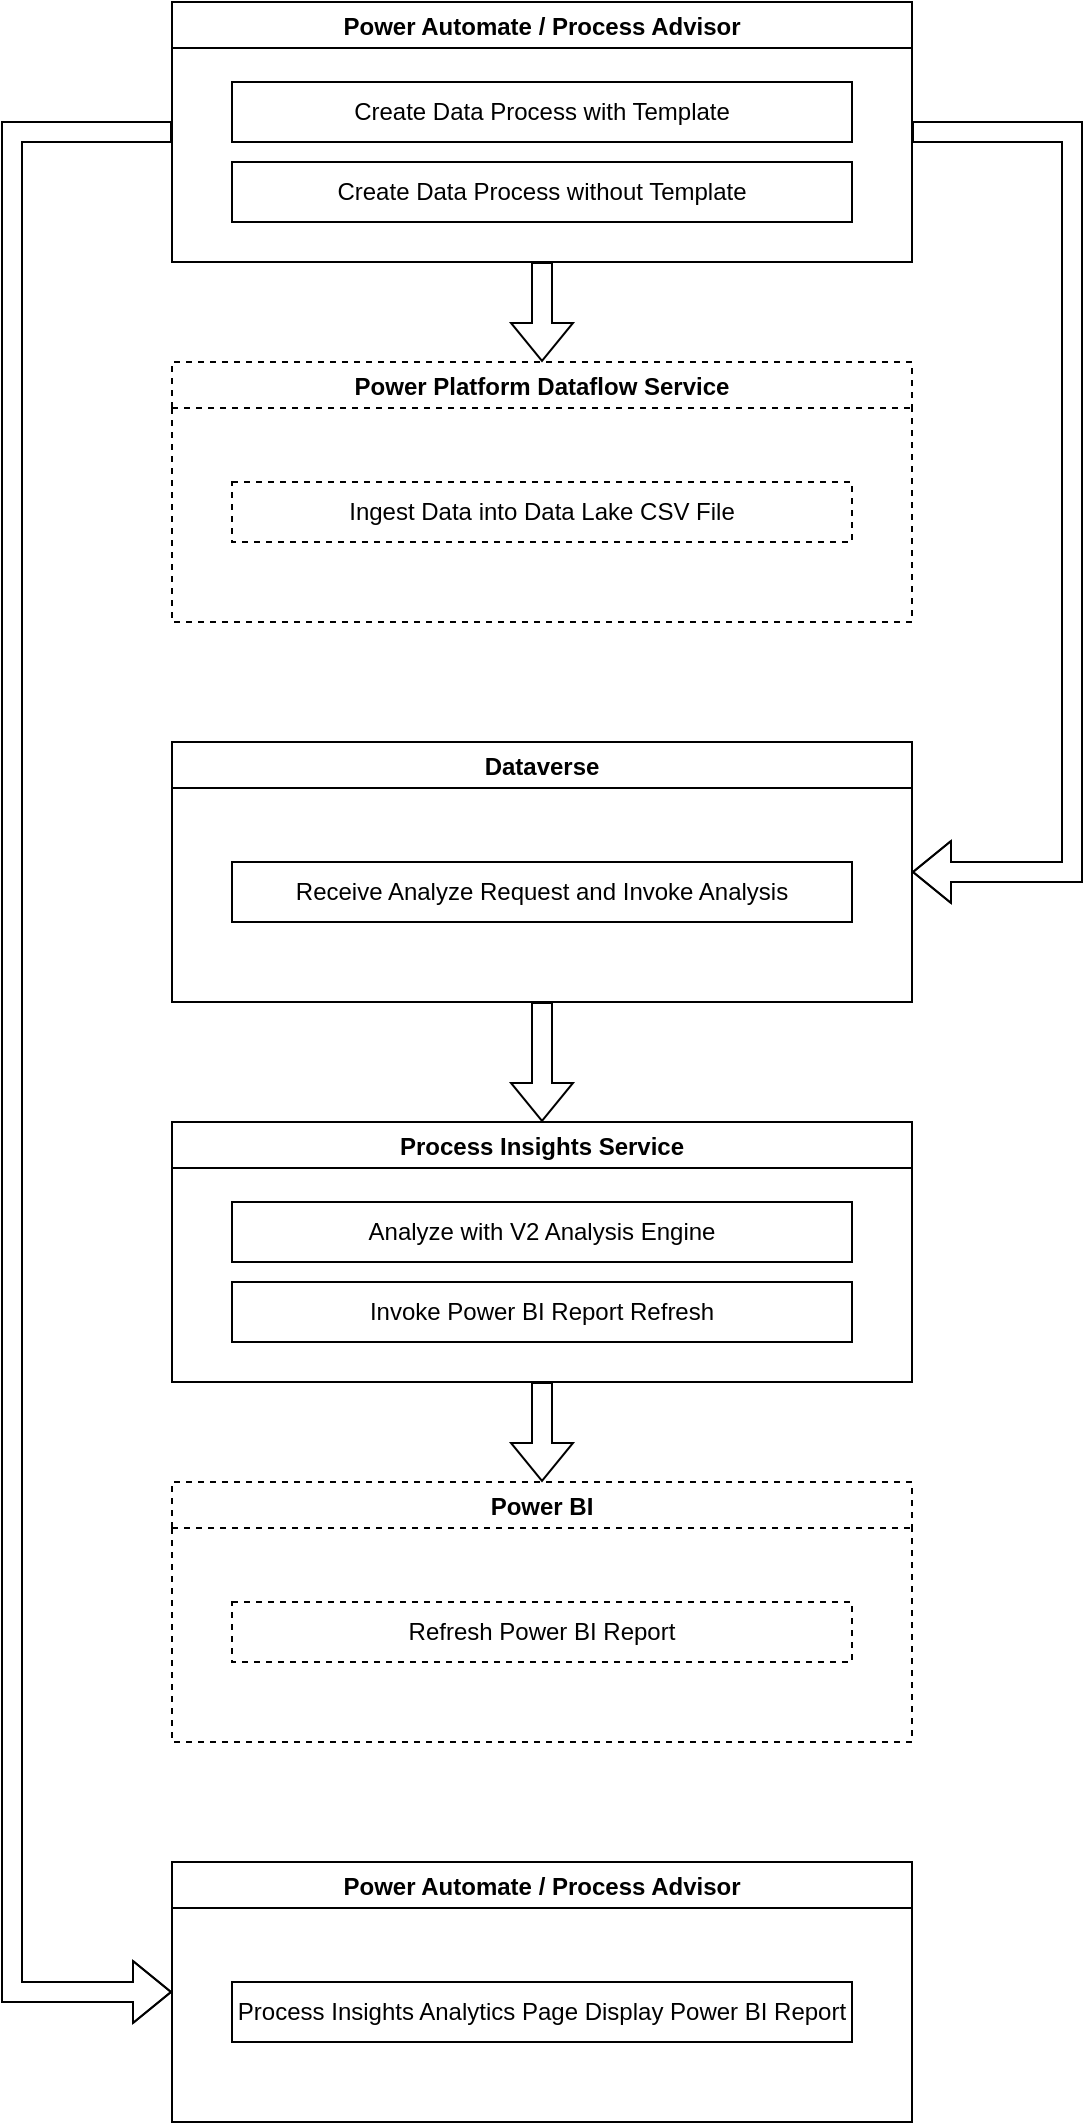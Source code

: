 <mxfile version="20.0.4" type="github">
  <diagram id="Qg26-w_RHtkoewVcSizu" name="Page-1">
    <mxGraphModel dx="2062" dy="1160" grid="1" gridSize="10" guides="1" tooltips="1" connect="1" arrows="1" fold="1" page="1" pageScale="1" pageWidth="850" pageHeight="1100" math="0" shadow="0">
      <root>
        <mxCell id="0" />
        <mxCell id="1" parent="0" />
        <mxCell id="OOhRc9mGZbD4iBU65ISO-3" value="Power Automate / Process Advisor" style="swimlane;" vertex="1" parent="1">
          <mxGeometry x="250" y="20" width="370" height="130" as="geometry" />
        </mxCell>
        <mxCell id="OOhRc9mGZbD4iBU65ISO-13" value="Create Data Process with Template" style="rounded=0;whiteSpace=wrap;html=1;" vertex="1" parent="OOhRc9mGZbD4iBU65ISO-3">
          <mxGeometry x="30" y="40" width="310" height="30" as="geometry" />
        </mxCell>
        <mxCell id="OOhRc9mGZbD4iBU65ISO-14" value="Create Data Process without Template" style="rounded=0;whiteSpace=wrap;html=1;" vertex="1" parent="OOhRc9mGZbD4iBU65ISO-3">
          <mxGeometry x="30" y="80" width="310" height="30" as="geometry" />
        </mxCell>
        <mxCell id="OOhRc9mGZbD4iBU65ISO-7" value="Dataverse" style="swimlane;" vertex="1" parent="1">
          <mxGeometry x="250" y="390" width="370" height="130" as="geometry" />
        </mxCell>
        <mxCell id="OOhRc9mGZbD4iBU65ISO-20" value="Receive Analyze Request and Invoke Analysis" style="rounded=0;whiteSpace=wrap;html=1;" vertex="1" parent="OOhRc9mGZbD4iBU65ISO-7">
          <mxGeometry x="30" y="60" width="310" height="30" as="geometry" />
        </mxCell>
        <mxCell id="OOhRc9mGZbD4iBU65ISO-8" value="Process Insights Service" style="swimlane;" vertex="1" parent="1">
          <mxGeometry x="250" y="580" width="370" height="130" as="geometry" />
        </mxCell>
        <mxCell id="OOhRc9mGZbD4iBU65ISO-21" value="Analyze with V2 Analysis Engine" style="rounded=0;whiteSpace=wrap;html=1;" vertex="1" parent="OOhRc9mGZbD4iBU65ISO-8">
          <mxGeometry x="30" y="40" width="310" height="30" as="geometry" />
        </mxCell>
        <mxCell id="OOhRc9mGZbD4iBU65ISO-22" value="Invoke Power BI Report Refresh" style="rounded=0;whiteSpace=wrap;html=1;" vertex="1" parent="OOhRc9mGZbD4iBU65ISO-8">
          <mxGeometry x="30" y="80" width="310" height="30" as="geometry" />
        </mxCell>
        <mxCell id="OOhRc9mGZbD4iBU65ISO-11" value="Power Automate / Process Advisor" style="swimlane;" vertex="1" parent="1">
          <mxGeometry x="250" y="950" width="370" height="130" as="geometry" />
        </mxCell>
        <mxCell id="OOhRc9mGZbD4iBU65ISO-12" value="Process Insights Analytics Page Display Power BI Report" style="rounded=0;whiteSpace=wrap;html=1;" vertex="1" parent="OOhRc9mGZbD4iBU65ISO-11">
          <mxGeometry x="30" y="60" width="310" height="30" as="geometry" />
        </mxCell>
        <mxCell id="OOhRc9mGZbD4iBU65ISO-15" value="Power Platform Dataflow Service" style="swimlane;dashed=1;" vertex="1" parent="1">
          <mxGeometry x="250" y="200" width="370" height="130" as="geometry" />
        </mxCell>
        <mxCell id="OOhRc9mGZbD4iBU65ISO-17" value="Ingest Data into Data Lake CSV File" style="rounded=0;whiteSpace=wrap;html=1;dashed=1;" vertex="1" parent="OOhRc9mGZbD4iBU65ISO-15">
          <mxGeometry x="30" y="60" width="310" height="30" as="geometry" />
        </mxCell>
        <mxCell id="OOhRc9mGZbD4iBU65ISO-16" value="Power BI" style="swimlane;dashed=1;" vertex="1" parent="1">
          <mxGeometry x="250" y="760" width="370" height="130" as="geometry" />
        </mxCell>
        <mxCell id="OOhRc9mGZbD4iBU65ISO-19" value="Refresh Power BI Report" style="rounded=0;whiteSpace=wrap;html=1;dashed=1;" vertex="1" parent="OOhRc9mGZbD4iBU65ISO-16">
          <mxGeometry x="30" y="60" width="310" height="30" as="geometry" />
        </mxCell>
        <mxCell id="OOhRc9mGZbD4iBU65ISO-23" value="" style="shape=flexArrow;endArrow=classic;html=1;rounded=0;exitX=0;exitY=0.5;exitDx=0;exitDy=0;edgeStyle=orthogonalEdgeStyle;entryX=0;entryY=0.5;entryDx=0;entryDy=0;" edge="1" parent="1" source="OOhRc9mGZbD4iBU65ISO-3" target="OOhRc9mGZbD4iBU65ISO-11">
          <mxGeometry width="50" height="50" relative="1" as="geometry">
            <mxPoint x="-100" y="400" as="sourcePoint" />
            <mxPoint x="-50" y="350" as="targetPoint" />
            <Array as="points">
              <mxPoint x="170" y="85" />
              <mxPoint x="170" y="1015" />
            </Array>
          </mxGeometry>
        </mxCell>
        <mxCell id="OOhRc9mGZbD4iBU65ISO-24" value="" style="shape=flexArrow;endArrow=classic;html=1;rounded=0;edgeStyle=orthogonalEdgeStyle;entryX=1;entryY=0.5;entryDx=0;entryDy=0;exitX=1;exitY=0.5;exitDx=0;exitDy=0;" edge="1" parent="1" source="OOhRc9mGZbD4iBU65ISO-3" target="OOhRc9mGZbD4iBU65ISO-7">
          <mxGeometry width="50" height="50" relative="1" as="geometry">
            <mxPoint x="640" y="80" as="sourcePoint" />
            <mxPoint x="260" y="275" as="targetPoint" />
            <Array as="points">
              <mxPoint x="700" y="85" />
              <mxPoint x="700" y="455" />
            </Array>
          </mxGeometry>
        </mxCell>
        <mxCell id="OOhRc9mGZbD4iBU65ISO-25" value="" style="shape=flexArrow;endArrow=classic;html=1;rounded=0;exitX=0.5;exitY=1;exitDx=0;exitDy=0;" edge="1" parent="1" source="OOhRc9mGZbD4iBU65ISO-7" target="OOhRc9mGZbD4iBU65ISO-8">
          <mxGeometry width="50" height="50" relative="1" as="geometry">
            <mxPoint x="100" y="820" as="sourcePoint" />
            <mxPoint x="150" y="770" as="targetPoint" />
          </mxGeometry>
        </mxCell>
        <mxCell id="OOhRc9mGZbD4iBU65ISO-26" value="" style="shape=flexArrow;endArrow=classic;html=1;rounded=0;exitX=0.5;exitY=1;exitDx=0;exitDy=0;entryX=0.5;entryY=0;entryDx=0;entryDy=0;" edge="1" parent="1" source="OOhRc9mGZbD4iBU65ISO-8" target="OOhRc9mGZbD4iBU65ISO-16">
          <mxGeometry width="50" height="50" relative="1" as="geometry">
            <mxPoint x="100" y="910" as="sourcePoint" />
            <mxPoint x="150" y="860" as="targetPoint" />
          </mxGeometry>
        </mxCell>
        <mxCell id="OOhRc9mGZbD4iBU65ISO-27" value="" style="shape=flexArrow;endArrow=classic;html=1;rounded=0;exitX=0.5;exitY=1;exitDx=0;exitDy=0;entryX=0.5;entryY=0;entryDx=0;entryDy=0;" edge="1" parent="1" source="OOhRc9mGZbD4iBU65ISO-3" target="OOhRc9mGZbD4iBU65ISO-15">
          <mxGeometry width="50" height="50" relative="1" as="geometry">
            <mxPoint x="190" y="240" as="sourcePoint" />
            <mxPoint x="240" y="190" as="targetPoint" />
          </mxGeometry>
        </mxCell>
      </root>
    </mxGraphModel>
  </diagram>
</mxfile>
